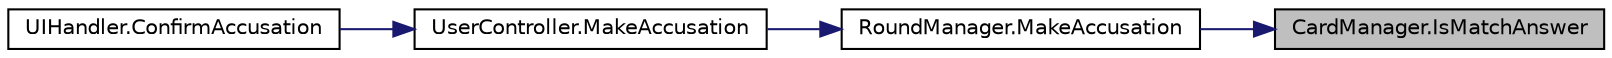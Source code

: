 digraph "CardManager.IsMatchAnswer"
{
 // LATEX_PDF_SIZE
  edge [fontname="Helvetica",fontsize="10",labelfontname="Helvetica",labelfontsize="10"];
  node [fontname="Helvetica",fontsize="10",shape=record];
  rankdir="RL";
  Node1 [label="CardManager.IsMatchAnswer",height=0.2,width=0.4,color="black", fillcolor="grey75", style="filled", fontcolor="black",tooltip="check if the cards passed matches the answer"];
  Node1 -> Node2 [dir="back",color="midnightblue",fontsize="10",style="solid"];
  Node2 [label="RoundManager.MakeAccusation",height=0.2,width=0.4,color="black", fillcolor="white", style="filled",URL="$class_round_manager.html#ab691cd5cd773e23822b237834b1fcb0a",tooltip="to have the current player to make an accusation eliminates the player if it is wrong wins the game i..."];
  Node2 -> Node3 [dir="back",color="midnightblue",fontsize="10",style="solid"];
  Node3 [label="UserController.MakeAccusation",height=0.2,width=0.4,color="black", fillcolor="white", style="filled",URL="$class_user_controller.html#aa90e4e2fed6b1d661933450f430b95ba",tooltip=" "];
  Node3 -> Node4 [dir="back",color="midnightblue",fontsize="10",style="solid"];
  Node4 [label="UIHandler.ConfirmAccusation",height=0.2,width=0.4,color="black", fillcolor="white", style="filled",URL="$class_u_i_handler.html#adc2ae7669cebeb4d9109002f0d3e8c7a",tooltip=" "];
}
